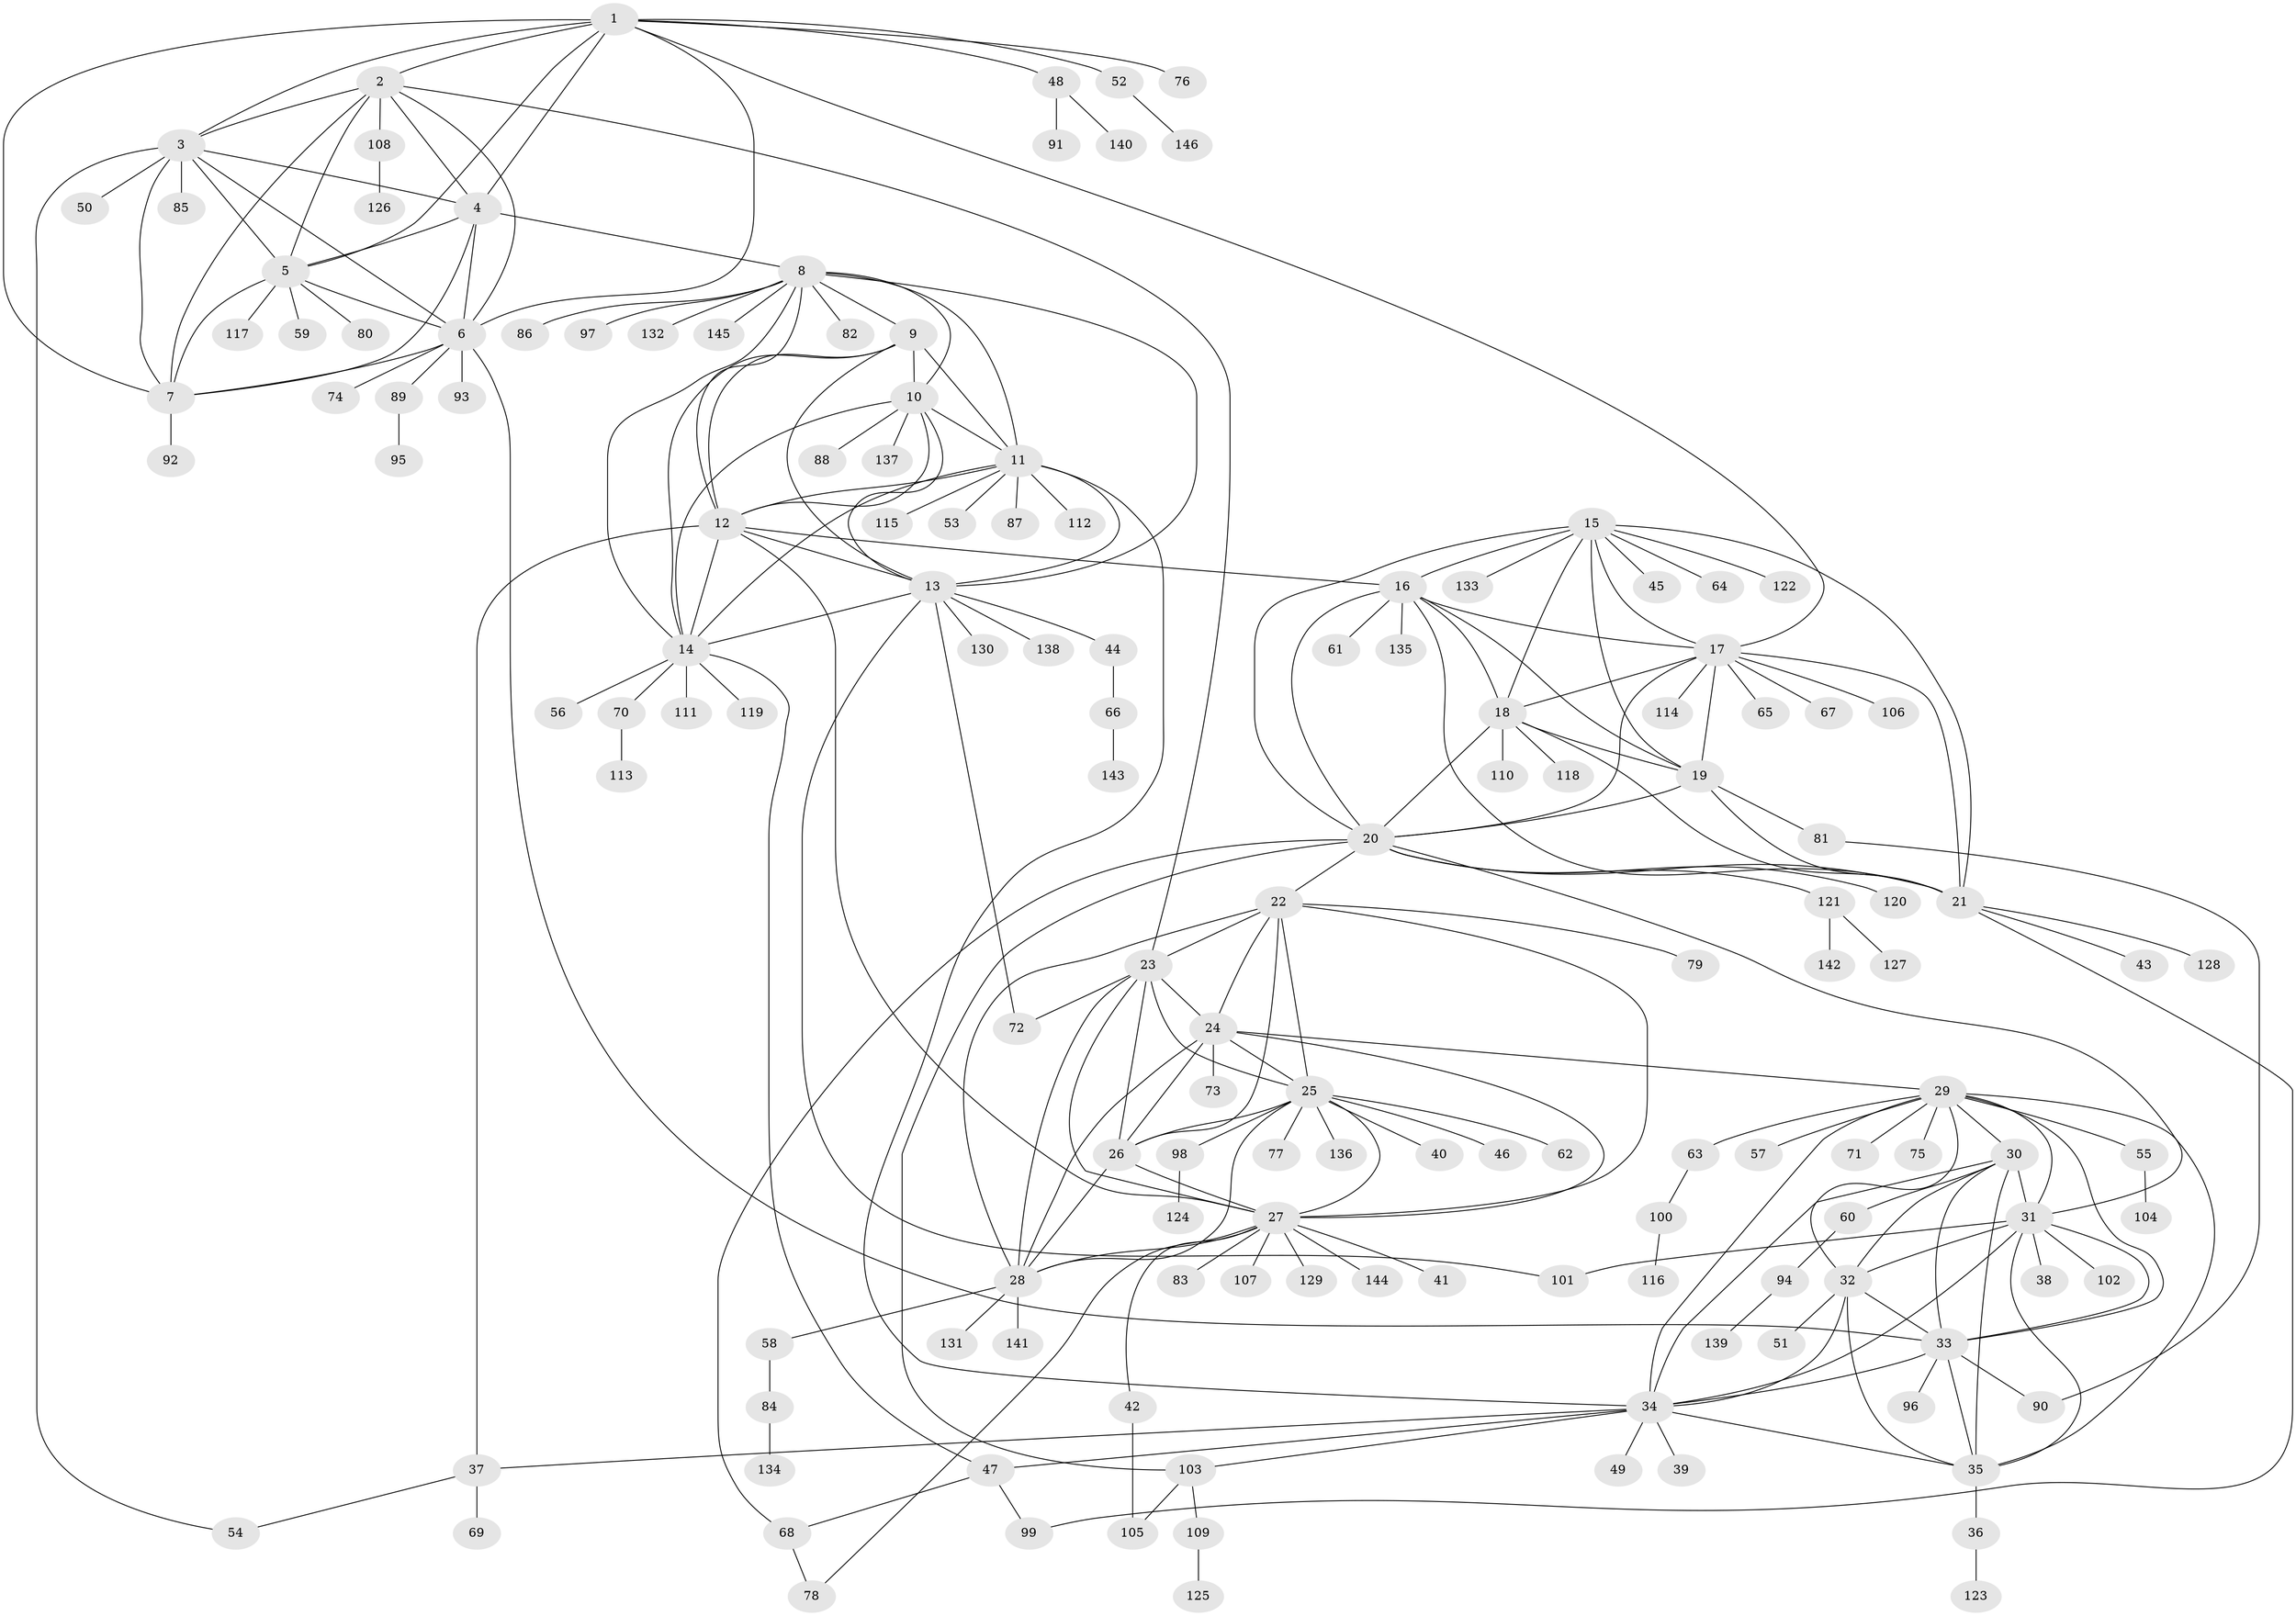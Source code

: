 // Generated by graph-tools (version 1.1) at 2025/11/02/27/25 16:11:30]
// undirected, 146 vertices, 237 edges
graph export_dot {
graph [start="1"]
  node [color=gray90,style=filled];
  1;
  2;
  3;
  4;
  5;
  6;
  7;
  8;
  9;
  10;
  11;
  12;
  13;
  14;
  15;
  16;
  17;
  18;
  19;
  20;
  21;
  22;
  23;
  24;
  25;
  26;
  27;
  28;
  29;
  30;
  31;
  32;
  33;
  34;
  35;
  36;
  37;
  38;
  39;
  40;
  41;
  42;
  43;
  44;
  45;
  46;
  47;
  48;
  49;
  50;
  51;
  52;
  53;
  54;
  55;
  56;
  57;
  58;
  59;
  60;
  61;
  62;
  63;
  64;
  65;
  66;
  67;
  68;
  69;
  70;
  71;
  72;
  73;
  74;
  75;
  76;
  77;
  78;
  79;
  80;
  81;
  82;
  83;
  84;
  85;
  86;
  87;
  88;
  89;
  90;
  91;
  92;
  93;
  94;
  95;
  96;
  97;
  98;
  99;
  100;
  101;
  102;
  103;
  104;
  105;
  106;
  107;
  108;
  109;
  110;
  111;
  112;
  113;
  114;
  115;
  116;
  117;
  118;
  119;
  120;
  121;
  122;
  123;
  124;
  125;
  126;
  127;
  128;
  129;
  130;
  131;
  132;
  133;
  134;
  135;
  136;
  137;
  138;
  139;
  140;
  141;
  142;
  143;
  144;
  145;
  146;
  1 -- 2;
  1 -- 3;
  1 -- 4;
  1 -- 5;
  1 -- 6;
  1 -- 7;
  1 -- 17;
  1 -- 48;
  1 -- 52;
  1 -- 76;
  2 -- 3;
  2 -- 4;
  2 -- 5;
  2 -- 6;
  2 -- 7;
  2 -- 23;
  2 -- 108;
  3 -- 4;
  3 -- 5;
  3 -- 6;
  3 -- 7;
  3 -- 50;
  3 -- 54;
  3 -- 85;
  4 -- 5;
  4 -- 6;
  4 -- 7;
  4 -- 8;
  5 -- 6;
  5 -- 7;
  5 -- 59;
  5 -- 80;
  5 -- 117;
  6 -- 7;
  6 -- 33;
  6 -- 74;
  6 -- 89;
  6 -- 93;
  7 -- 92;
  8 -- 9;
  8 -- 10;
  8 -- 11;
  8 -- 12;
  8 -- 13;
  8 -- 14;
  8 -- 82;
  8 -- 86;
  8 -- 97;
  8 -- 132;
  8 -- 145;
  9 -- 10;
  9 -- 11;
  9 -- 12;
  9 -- 13;
  9 -- 14;
  10 -- 11;
  10 -- 12;
  10 -- 13;
  10 -- 14;
  10 -- 88;
  10 -- 137;
  11 -- 12;
  11 -- 13;
  11 -- 14;
  11 -- 34;
  11 -- 53;
  11 -- 87;
  11 -- 112;
  11 -- 115;
  12 -- 13;
  12 -- 14;
  12 -- 16;
  12 -- 27;
  12 -- 37;
  13 -- 14;
  13 -- 44;
  13 -- 72;
  13 -- 101;
  13 -- 130;
  13 -- 138;
  14 -- 47;
  14 -- 56;
  14 -- 70;
  14 -- 111;
  14 -- 119;
  15 -- 16;
  15 -- 17;
  15 -- 18;
  15 -- 19;
  15 -- 20;
  15 -- 21;
  15 -- 45;
  15 -- 64;
  15 -- 122;
  15 -- 133;
  16 -- 17;
  16 -- 18;
  16 -- 19;
  16 -- 20;
  16 -- 21;
  16 -- 61;
  16 -- 135;
  17 -- 18;
  17 -- 19;
  17 -- 20;
  17 -- 21;
  17 -- 65;
  17 -- 67;
  17 -- 106;
  17 -- 114;
  18 -- 19;
  18 -- 20;
  18 -- 21;
  18 -- 110;
  18 -- 118;
  19 -- 20;
  19 -- 21;
  19 -- 81;
  20 -- 21;
  20 -- 22;
  20 -- 31;
  20 -- 68;
  20 -- 103;
  20 -- 120;
  20 -- 121;
  21 -- 43;
  21 -- 99;
  21 -- 128;
  22 -- 23;
  22 -- 24;
  22 -- 25;
  22 -- 26;
  22 -- 27;
  22 -- 28;
  22 -- 79;
  23 -- 24;
  23 -- 25;
  23 -- 26;
  23 -- 27;
  23 -- 28;
  23 -- 72;
  24 -- 25;
  24 -- 26;
  24 -- 27;
  24 -- 28;
  24 -- 29;
  24 -- 73;
  25 -- 26;
  25 -- 27;
  25 -- 28;
  25 -- 40;
  25 -- 46;
  25 -- 62;
  25 -- 77;
  25 -- 98;
  25 -- 136;
  26 -- 27;
  26 -- 28;
  27 -- 28;
  27 -- 41;
  27 -- 42;
  27 -- 78;
  27 -- 83;
  27 -- 107;
  27 -- 129;
  27 -- 144;
  28 -- 58;
  28 -- 131;
  28 -- 141;
  29 -- 30;
  29 -- 31;
  29 -- 32;
  29 -- 33;
  29 -- 34;
  29 -- 35;
  29 -- 55;
  29 -- 57;
  29 -- 63;
  29 -- 71;
  29 -- 75;
  30 -- 31;
  30 -- 32;
  30 -- 33;
  30 -- 34;
  30 -- 35;
  30 -- 60;
  31 -- 32;
  31 -- 33;
  31 -- 34;
  31 -- 35;
  31 -- 38;
  31 -- 101;
  31 -- 102;
  32 -- 33;
  32 -- 34;
  32 -- 35;
  32 -- 51;
  33 -- 34;
  33 -- 35;
  33 -- 90;
  33 -- 96;
  34 -- 35;
  34 -- 37;
  34 -- 39;
  34 -- 47;
  34 -- 49;
  34 -- 103;
  35 -- 36;
  36 -- 123;
  37 -- 54;
  37 -- 69;
  42 -- 105;
  44 -- 66;
  47 -- 68;
  47 -- 99;
  48 -- 91;
  48 -- 140;
  52 -- 146;
  55 -- 104;
  58 -- 84;
  60 -- 94;
  63 -- 100;
  66 -- 143;
  68 -- 78;
  70 -- 113;
  81 -- 90;
  84 -- 134;
  89 -- 95;
  94 -- 139;
  98 -- 124;
  100 -- 116;
  103 -- 105;
  103 -- 109;
  108 -- 126;
  109 -- 125;
  121 -- 127;
  121 -- 142;
}
